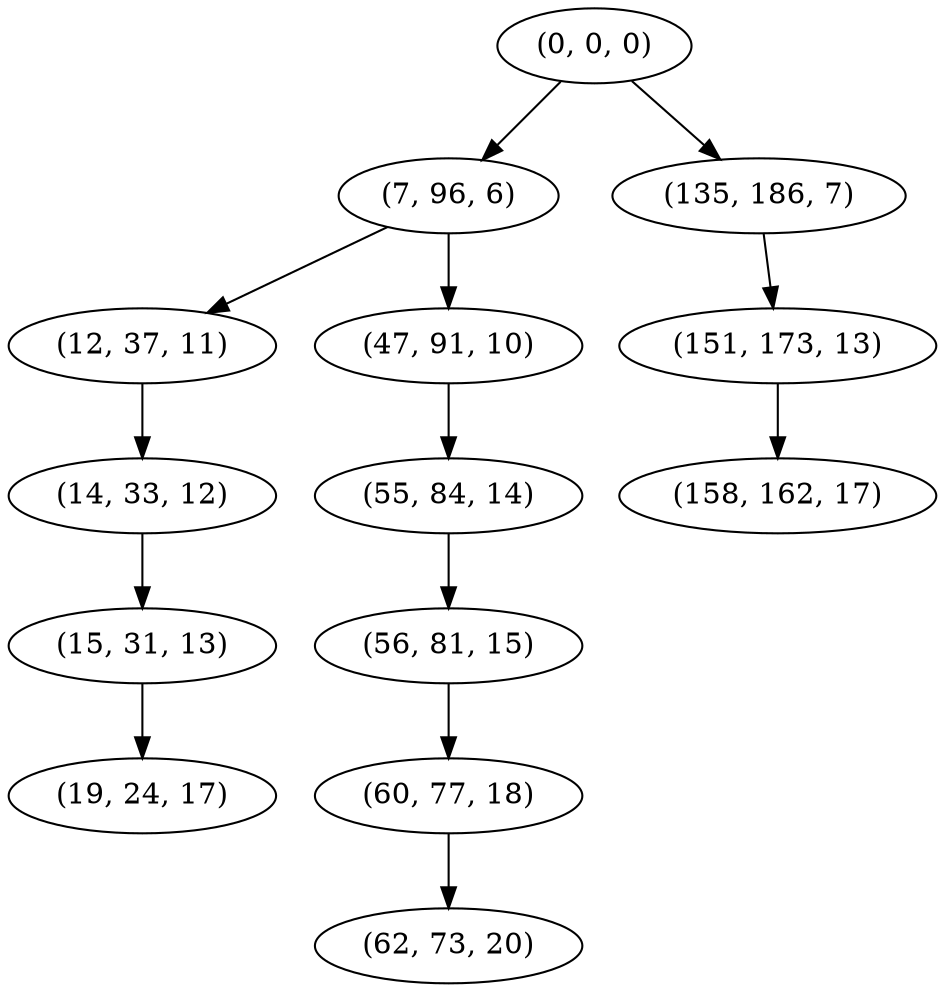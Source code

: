 digraph tree {
    "(0, 0, 0)";
    "(7, 96, 6)";
    "(12, 37, 11)";
    "(14, 33, 12)";
    "(15, 31, 13)";
    "(19, 24, 17)";
    "(47, 91, 10)";
    "(55, 84, 14)";
    "(56, 81, 15)";
    "(60, 77, 18)";
    "(62, 73, 20)";
    "(135, 186, 7)";
    "(151, 173, 13)";
    "(158, 162, 17)";
    "(0, 0, 0)" -> "(7, 96, 6)";
    "(0, 0, 0)" -> "(135, 186, 7)";
    "(7, 96, 6)" -> "(12, 37, 11)";
    "(7, 96, 6)" -> "(47, 91, 10)";
    "(12, 37, 11)" -> "(14, 33, 12)";
    "(14, 33, 12)" -> "(15, 31, 13)";
    "(15, 31, 13)" -> "(19, 24, 17)";
    "(47, 91, 10)" -> "(55, 84, 14)";
    "(55, 84, 14)" -> "(56, 81, 15)";
    "(56, 81, 15)" -> "(60, 77, 18)";
    "(60, 77, 18)" -> "(62, 73, 20)";
    "(135, 186, 7)" -> "(151, 173, 13)";
    "(151, 173, 13)" -> "(158, 162, 17)";
}
